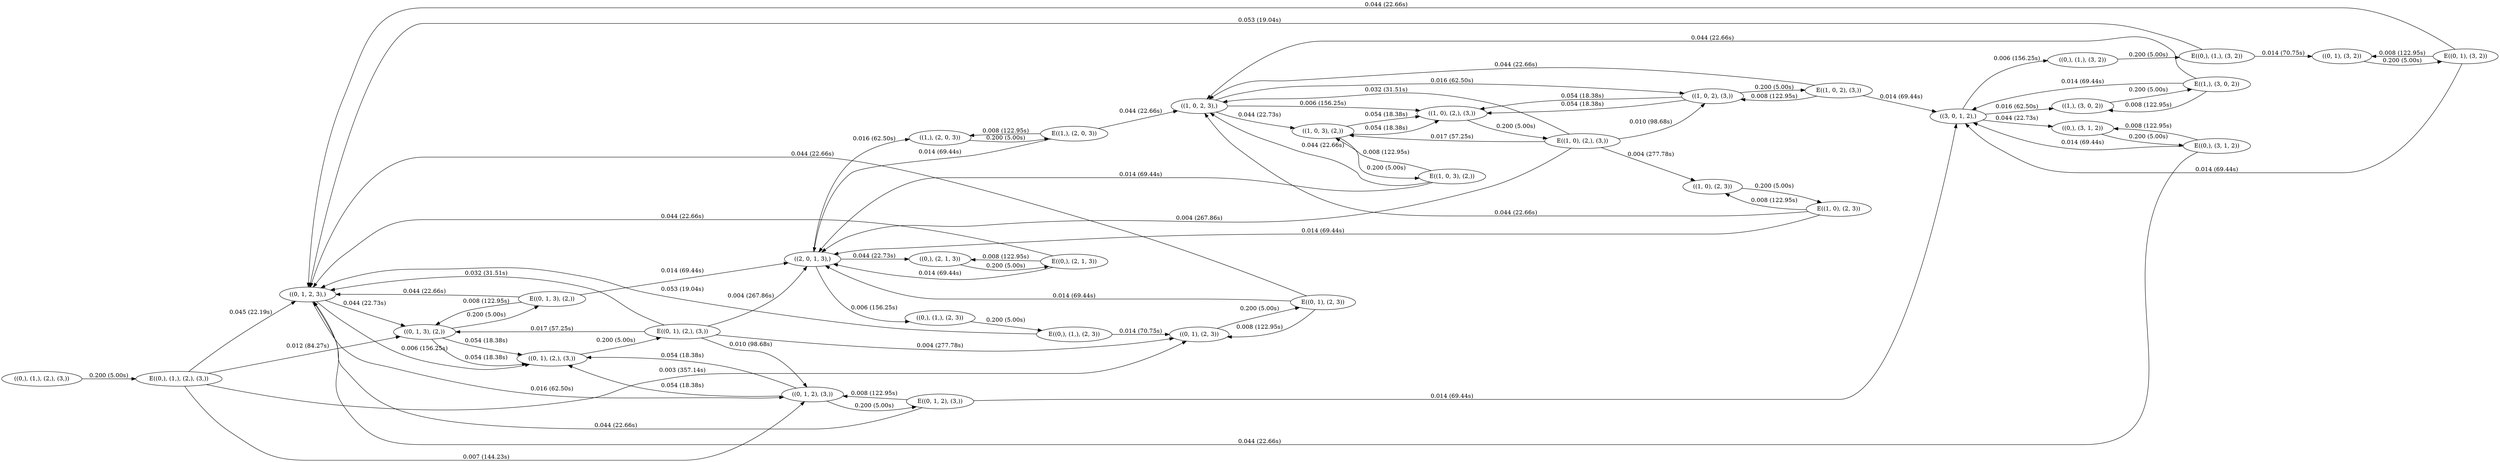 digraph markov_chain { 
rankdir=LR;
"((0,), (1,), (2,), (3,))" -> "E((0,), (1,), (2,), (3,))" [ label = "0.200 (5.00s)" ]; 
"E((0,), (1,), (2,), (3,))" -> "((0, 1, 2, 3),)" [label = "0.045 (22.19s)" ]; 
"E((0,), (1,), (2,), (3,))" -> "((0, 1, 3), (2,))" [label = "0.012 (84.27s)" ]; 
"E((0,), (1,), (2,), (3,))" -> "((0, 1, 2), (3,))" [label = "0.007 (144.23s)" ]; 
"E((0,), (1,), (2,), (3,))" -> "((0, 1), (2, 3))" [label = "0.003 (357.14s)" ]; 
"((0, 1, 2, 3),)" -> "((0, 1), (2,), (3,))" [ label = "0.006 (156.25s)" ]; 
"((0, 1, 2, 3),)" -> "((0, 1, 2), (3,))" [ label = "0.016 (62.50s)" ]; 
"((0, 1, 2, 3),)" -> "((0, 1, 3), (2,))" [ label = "0.044 (22.73s)" ]; 
"((0, 1), (2, 3))" -> "E((0, 1), (2, 3))" [ label = "0.200 (5.00s)" ]; 
"E((0, 1), (2, 3))" -> "((0, 1, 2, 3),)" [label = "0.044 (22.66s)" ]; 
"E((0, 1), (2, 3))" -> "((0, 1), (2, 3))" [label = "0.008 (122.95s)" ]; 
"E((0, 1), (2, 3))" -> "((2, 0, 1, 3),)" [label = "0.014 (69.44s)" ]; 
"((0, 1, 2), (3,))" -> "E((0, 1, 2), (3,))" [ label = "0.200 (5.00s)" ]; 
"E((0, 1, 2), (3,))" -> "((0, 1, 2, 3),)" [label = "0.044 (22.66s)" ]; 
"E((0, 1, 2), (3,))" -> "((3, 0, 1, 2),)" [label = "0.014 (69.44s)" ]; 
"E((0, 1, 2), (3,))" -> "((0, 1, 2), (3,))" [label = "0.008 (122.95s)" ]; 
"((0, 1, 2), (3,))" -> "((0, 1), (2,), (3,))" [ label = "0.054 (18.38s)" ]; 
"((0, 1, 2), (3,))" -> "((0, 1), (2,), (3,))" [ label = "0.054 (18.38s)" ]; 
"((2, 0, 1, 3),)" -> "((1,), (2, 0, 3))" [ label = "0.016 (62.50s)" ]; 
"((2, 0, 1, 3),)" -> "((0,), (1,), (2, 3))" [ label = "0.006 (156.25s)" ]; 
"((2, 0, 1, 3),)" -> "((0,), (2, 1, 3))" [ label = "0.044 (22.73s)" ]; 
"((0, 1), (2,), (3,))" -> "E((0, 1), (2,), (3,))" [ label = "0.200 (5.00s)" ]; 
"E((0, 1), (2,), (3,))" -> "((0, 1, 2), (3,))" [label = "0.010 (98.68s)" ]; 
"E((0, 1), (2,), (3,))" -> "((0, 1, 2, 3),)" [label = "0.032 (31.51s)" ]; 
"E((0, 1), (2,), (3,))" -> "((0, 1), (2, 3))" [label = "0.004 (277.78s)" ]; 
"E((0, 1), (2,), (3,))" -> "((0, 1, 3), (2,))" [label = "0.017 (57.25s)" ]; 
"E((0, 1), (2,), (3,))" -> "((2, 0, 1, 3),)" [label = "0.004 (267.86s)" ]; 
"((0, 1, 3), (2,))" -> "E((0, 1, 3), (2,))" [ label = "0.200 (5.00s)" ]; 
"E((0, 1, 3), (2,))" -> "((0, 1, 2, 3),)" [label = "0.044 (22.66s)" ]; 
"E((0, 1, 3), (2,))" -> "((0, 1, 3), (2,))" [label = "0.008 (122.95s)" ]; 
"E((0, 1, 3), (2,))" -> "((2, 0, 1, 3),)" [label = "0.014 (69.44s)" ]; 
"((0, 1, 3), (2,))" -> "((0, 1), (2,), (3,))" [ label = "0.054 (18.38s)" ]; 
"((0, 1, 3), (2,))" -> "((0, 1), (2,), (3,))" [ label = "0.054 (18.38s)" ]; 
"((3, 0, 1, 2),)" -> "((1,), (3, 0, 2))" [ label = "0.016 (62.50s)" ]; 
"((3, 0, 1, 2),)" -> "((0,), (1,), (3, 2))" [ label = "0.006 (156.25s)" ]; 
"((3, 0, 1, 2),)" -> "((0,), (3, 1, 2))" [ label = "0.044 (22.73s)" ]; 
"((1,), (2, 0, 3))" -> "E((1,), (2, 0, 3))" [ label = "0.200 (5.00s)" ]; 
"E((1,), (2, 0, 3))" -> "((1,), (2, 0, 3))" [label = "0.008 (122.95s)" ]; 
"E((1,), (2, 0, 3))" -> "((1, 0, 2, 3),)" [label = "0.044 (22.66s)" ]; 
"E((1,), (2, 0, 3))" -> "((2, 0, 1, 3),)" [label = "0.014 (69.44s)" ]; 
"((0,), (2, 1, 3))" -> "E((0,), (2, 1, 3))" [ label = "0.200 (5.00s)" ]; 
"E((0,), (2, 1, 3))" -> "((0, 1, 2, 3),)" [label = "0.044 (22.66s)" ]; 
"E((0,), (2, 1, 3))" -> "((0,), (2, 1, 3))" [label = "0.008 (122.95s)" ]; 
"E((0,), (2, 1, 3))" -> "((2, 0, 1, 3),)" [label = "0.014 (69.44s)" ]; 
"((1,), (3, 0, 2))" -> "E((1,), (3, 0, 2))" [ label = "0.200 (5.00s)" ]; 
"E((1,), (3, 0, 2))" -> "((1, 0, 2, 3),)" [label = "0.044 (22.66s)" ]; 
"E((1,), (3, 0, 2))" -> "((3, 0, 1, 2),)" [label = "0.014 (69.44s)" ]; 
"E((1,), (3, 0, 2))" -> "((1,), (3, 0, 2))" [label = "0.008 (122.95s)" ]; 
"((0,), (3, 1, 2))" -> "E((0,), (3, 1, 2))" [ label = "0.200 (5.00s)" ]; 
"E((0,), (3, 1, 2))" -> "((0, 1, 2, 3),)" [label = "0.044 (22.66s)" ]; 
"E((0,), (3, 1, 2))" -> "((3, 0, 1, 2),)" [label = "0.014 (69.44s)" ]; 
"E((0,), (3, 1, 2))" -> "((0,), (3, 1, 2))" [label = "0.008 (122.95s)" ]; 
"((0,), (1,), (2, 3))" -> "E((0,), (1,), (2, 3))" [ label = "0.200 (5.00s)" ]; 
"E((0,), (1,), (2, 3))" -> "((0, 1), (2, 3))" [label = "0.014 (70.75s)" ]; 
"E((0,), (1,), (2, 3))" -> "((0, 1, 2, 3),)" [label = "0.053 (19.04s)" ]; 
"((1, 0, 2, 3),)" -> "((1, 0, 3), (2,))" [ label = "0.044 (22.73s)" ]; 
"((1, 0, 2, 3),)" -> "((1, 0), (2,), (3,))" [ label = "0.006 (156.25s)" ]; 
"((1, 0, 2, 3),)" -> "((1, 0, 2), (3,))" [ label = "0.016 (62.50s)" ]; 
"((0,), (1,), (3, 2))" -> "E((0,), (1,), (3, 2))" [ label = "0.200 (5.00s)" ]; 
"E((0,), (1,), (3, 2))" -> "((0, 1, 2, 3),)" [label = "0.053 (19.04s)" ]; 
"E((0,), (1,), (3, 2))" -> "((0, 1), (3, 2))" [label = "0.014 (70.75s)" ]; 
"((1, 0, 2), (3,))" -> "E((1, 0, 2), (3,))" [ label = "0.200 (5.00s)" ]; 
"E((1, 0, 2), (3,))" -> "((1, 0, 2, 3),)" [label = "0.044 (22.66s)" ]; 
"E((1, 0, 2), (3,))" -> "((3, 0, 1, 2),)" [label = "0.014 (69.44s)" ]; 
"E((1, 0, 2), (3,))" -> "((1, 0, 2), (3,))" [label = "0.008 (122.95s)" ]; 
"((1, 0, 2), (3,))" -> "((1, 0), (2,), (3,))" [ label = "0.054 (18.38s)" ]; 
"((1, 0, 2), (3,))" -> "((1, 0), (2,), (3,))" [ label = "0.054 (18.38s)" ]; 
"((1, 0, 3), (2,))" -> "E((1, 0, 3), (2,))" [ label = "0.200 (5.00s)" ]; 
"E((1, 0, 3), (2,))" -> "((1, 0, 3), (2,))" [label = "0.008 (122.95s)" ]; 
"E((1, 0, 3), (2,))" -> "((1, 0, 2, 3),)" [label = "0.044 (22.66s)" ]; 
"E((1, 0, 3), (2,))" -> "((2, 0, 1, 3),)" [label = "0.014 (69.44s)" ]; 
"((1, 0, 3), (2,))" -> "((1, 0), (2,), (3,))" [ label = "0.054 (18.38s)" ]; 
"((1, 0, 3), (2,))" -> "((1, 0), (2,), (3,))" [ label = "0.054 (18.38s)" ]; 
"((1, 0), (2,), (3,))" -> "E((1, 0), (2,), (3,))" [ label = "0.200 (5.00s)" ]; 
"E((1, 0), (2,), (3,))" -> "((1, 0, 2, 3),)" [label = "0.032 (31.51s)" ]; 
"E((1, 0), (2,), (3,))" -> "((1, 0), (2, 3))" [label = "0.004 (277.78s)" ]; 
"E((1, 0), (2,), (3,))" -> "((2, 0, 1, 3),)" [label = "0.004 (267.86s)" ]; 
"E((1, 0), (2,), (3,))" -> "((1, 0, 3), (2,))" [label = "0.017 (57.25s)" ]; 
"E((1, 0), (2,), (3,))" -> "((1, 0, 2), (3,))" [label = "0.010 (98.68s)" ]; 
"((0, 1), (3, 2))" -> "E((0, 1), (3, 2))" [ label = "0.200 (5.00s)" ]; 
"E((0, 1), (3, 2))" -> "((0, 1, 2, 3),)" [label = "0.044 (22.66s)" ]; 
"E((0, 1), (3, 2))" -> "((3, 0, 1, 2),)" [label = "0.014 (69.44s)" ]; 
"E((0, 1), (3, 2))" -> "((0, 1), (3, 2))" [label = "0.008 (122.95s)" ]; 
"((1, 0), (2, 3))" -> "E((1, 0), (2, 3))" [ label = "0.200 (5.00s)" ]; 
"E((1, 0), (2, 3))" -> "((1, 0), (2, 3))" [label = "0.008 (122.95s)" ]; 
"E((1, 0), (2, 3))" -> "((1, 0, 2, 3),)" [label = "0.044 (22.66s)" ]; 
"E((1, 0), (2, 3))" -> "((2, 0, 1, 3),)" [label = "0.014 (69.44s)" ]; 
}
